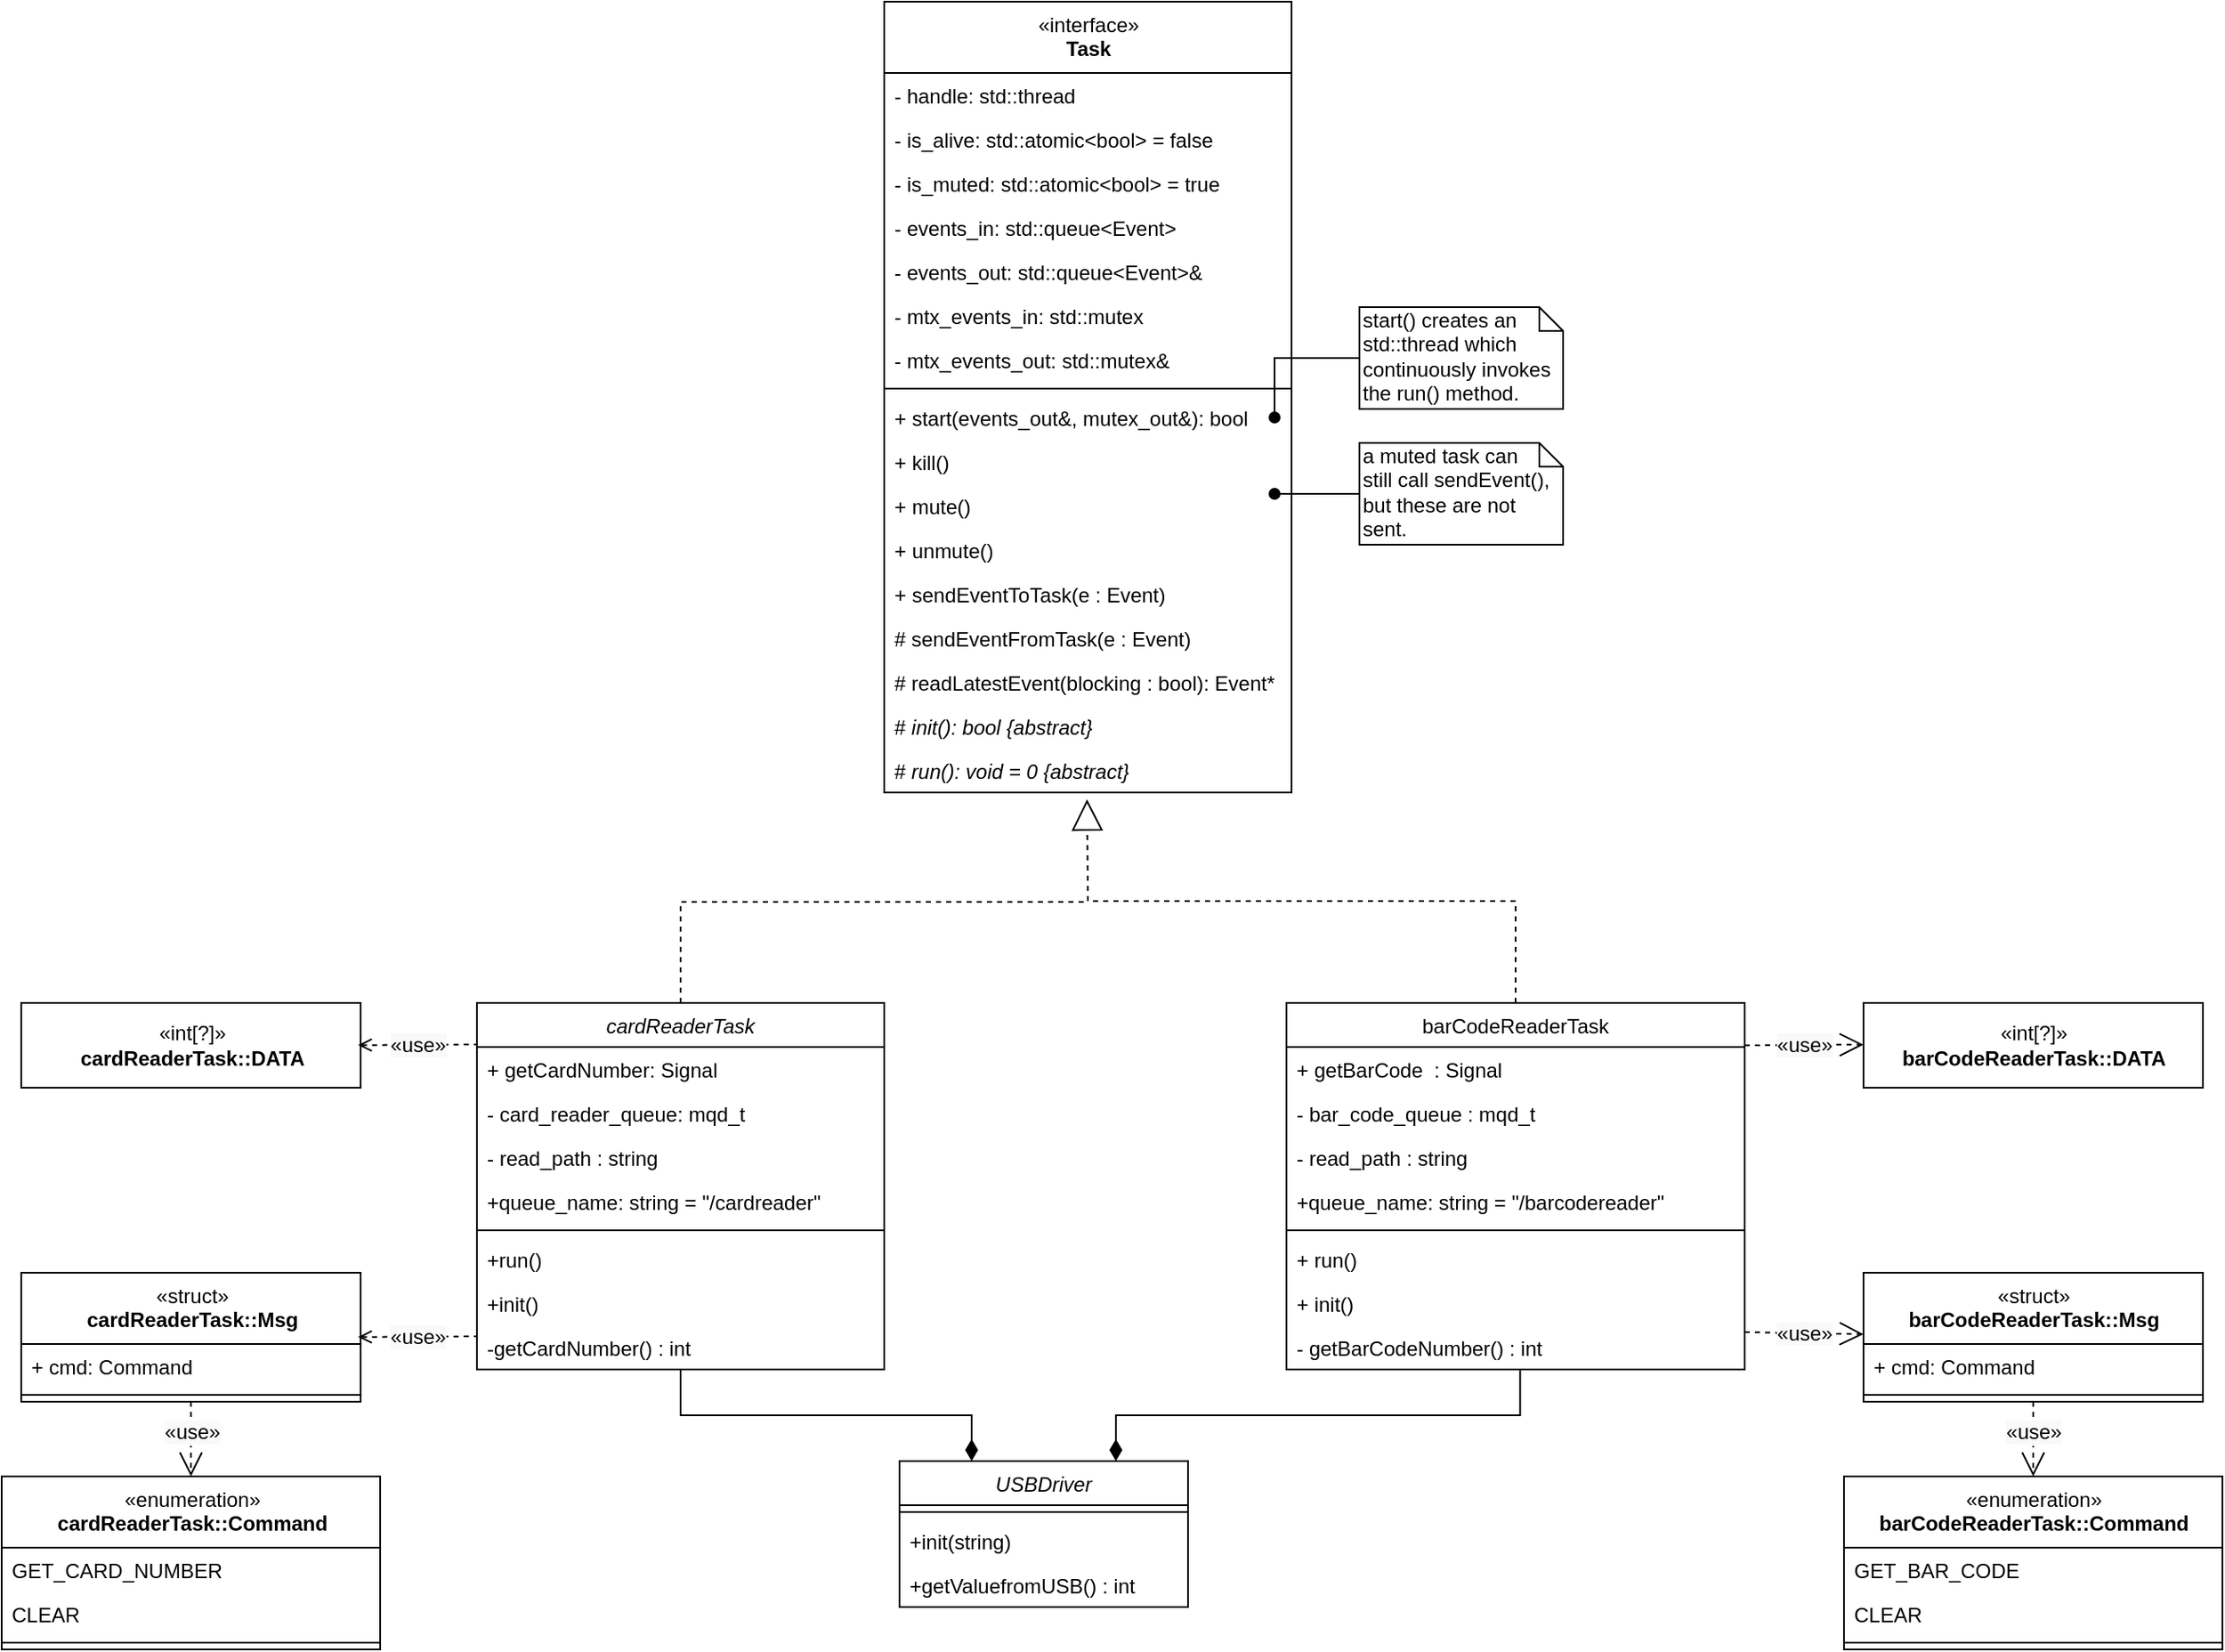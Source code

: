 <mxfile version="13.10.0" type="device"><diagram id="T7n1Kv6DDTlBQNonjWFb" name="Page-1"><mxGraphModel dx="2710" dy="1598" grid="1" gridSize="10" guides="1" tooltips="1" connect="1" arrows="1" fold="1" page="1" pageScale="1" pageWidth="850" pageHeight="1100" math="0" shadow="0"><root><mxCell id="0"/><mxCell id="1" parent="0"/><mxCell id="odIJcG6KCJdxQNQT0jec-30" value="cardReaderTask" style="swimlane;fontStyle=2;align=center;verticalAlign=top;childLayout=stackLayout;horizontal=1;startSize=26;horizontalStack=0;resizeParent=1;resizeLast=0;collapsible=1;marginBottom=0;rounded=0;shadow=0;strokeWidth=1;" vertex="1" parent="1"><mxGeometry x="280" y="650" width="240" height="216" as="geometry"><mxRectangle x="230" y="140" width="160" height="26" as="alternateBounds"/></mxGeometry></mxCell><mxCell id="odIJcG6KCJdxQNQT0jec-31" value="+ getCardNumber: Signal" style="text;align=left;verticalAlign=top;spacingLeft=4;spacingRight=4;overflow=hidden;rotatable=0;points=[[0,0.5],[1,0.5]];portConstraint=eastwest;" vertex="1" parent="odIJcG6KCJdxQNQT0jec-30"><mxGeometry y="26" width="240" height="26" as="geometry"/></mxCell><mxCell id="odIJcG6KCJdxQNQT0jec-32" value="- card_reader_queue: mqd_t" style="text;align=left;verticalAlign=top;spacingLeft=4;spacingRight=4;overflow=hidden;rotatable=0;points=[[0,0.5],[1,0.5]];portConstraint=eastwest;" vertex="1" parent="odIJcG6KCJdxQNQT0jec-30"><mxGeometry y="52" width="240" height="26" as="geometry"/></mxCell><mxCell id="odIJcG6KCJdxQNQT0jec-33" value="- read_path : string" style="text;align=left;verticalAlign=top;spacingLeft=4;spacingRight=4;overflow=hidden;rotatable=0;points=[[0,0.5],[1,0.5]];portConstraint=eastwest;" vertex="1" parent="odIJcG6KCJdxQNQT0jec-30"><mxGeometry y="78" width="240" height="26" as="geometry"/></mxCell><mxCell id="odIJcG6KCJdxQNQT0jec-34" value="+queue_name: string = &quot;/cardreader&quot;" style="text;align=left;verticalAlign=top;spacingLeft=4;spacingRight=4;overflow=hidden;rotatable=0;points=[[0,0.5],[1,0.5]];portConstraint=eastwest;" vertex="1" parent="odIJcG6KCJdxQNQT0jec-30"><mxGeometry y="104" width="240" height="26" as="geometry"/></mxCell><mxCell id="odIJcG6KCJdxQNQT0jec-35" value="" style="line;html=1;strokeWidth=1;align=left;verticalAlign=middle;spacingTop=-1;spacingLeft=3;spacingRight=3;rotatable=0;labelPosition=right;points=[];portConstraint=eastwest;" vertex="1" parent="odIJcG6KCJdxQNQT0jec-30"><mxGeometry y="130" width="240" height="8" as="geometry"/></mxCell><mxCell id="odIJcG6KCJdxQNQT0jec-36" value="+run()" style="text;align=left;verticalAlign=top;spacingLeft=4;spacingRight=4;overflow=hidden;rotatable=0;points=[[0,0.5],[1,0.5]];portConstraint=eastwest;" vertex="1" parent="odIJcG6KCJdxQNQT0jec-30"><mxGeometry y="138" width="240" height="26" as="geometry"/></mxCell><mxCell id="odIJcG6KCJdxQNQT0jec-37" value="+init()" style="text;align=left;verticalAlign=top;spacingLeft=4;spacingRight=4;overflow=hidden;rotatable=0;points=[[0,0.5],[1,0.5]];portConstraint=eastwest;" vertex="1" parent="odIJcG6KCJdxQNQT0jec-30"><mxGeometry y="164" width="240" height="26" as="geometry"/></mxCell><mxCell id="odIJcG6KCJdxQNQT0jec-38" value="-getCardNumber() : int" style="text;align=left;verticalAlign=top;spacingLeft=4;spacingRight=4;overflow=hidden;rotatable=0;points=[[0,0.5],[1,0.5]];portConstraint=eastwest;" vertex="1" parent="odIJcG6KCJdxQNQT0jec-30"><mxGeometry y="190" width="240" height="26" as="geometry"/></mxCell><mxCell id="odIJcG6KCJdxQNQT0jec-39" value="barCodeReaderTask" style="swimlane;fontStyle=0;align=center;verticalAlign=top;childLayout=stackLayout;horizontal=1;startSize=26;horizontalStack=0;resizeParent=1;resizeLast=0;collapsible=1;marginBottom=0;rounded=0;shadow=0;strokeWidth=1;" vertex="1" parent="1"><mxGeometry x="757" y="650" width="270" height="216" as="geometry"><mxRectangle x="550" y="140" width="160" height="26" as="alternateBounds"/></mxGeometry></mxCell><mxCell id="odIJcG6KCJdxQNQT0jec-40" value="+ getBarCode  : Signal" style="text;align=left;verticalAlign=top;spacingLeft=4;spacingRight=4;overflow=hidden;rotatable=0;points=[[0,0.5],[1,0.5]];portConstraint=eastwest;" vertex="1" parent="odIJcG6KCJdxQNQT0jec-39"><mxGeometry y="26" width="270" height="26" as="geometry"/></mxCell><mxCell id="odIJcG6KCJdxQNQT0jec-41" value="- bar_code_queue : mqd_t&#xA;" style="text;align=left;verticalAlign=top;spacingLeft=4;spacingRight=4;overflow=hidden;rotatable=0;points=[[0,0.5],[1,0.5]];portConstraint=eastwest;" vertex="1" parent="odIJcG6KCJdxQNQT0jec-39"><mxGeometry y="52" width="270" height="26" as="geometry"/></mxCell><mxCell id="odIJcG6KCJdxQNQT0jec-42" value="- read_path : string" style="text;align=left;verticalAlign=top;spacingLeft=4;spacingRight=4;overflow=hidden;rotatable=0;points=[[0,0.5],[1,0.5]];portConstraint=eastwest;" vertex="1" parent="odIJcG6KCJdxQNQT0jec-39"><mxGeometry y="78" width="270" height="26" as="geometry"/></mxCell><mxCell id="odIJcG6KCJdxQNQT0jec-43" value="+queue_name: string = &quot;/barcodereader&quot;" style="text;align=left;verticalAlign=top;spacingLeft=4;spacingRight=4;overflow=hidden;rotatable=0;points=[[0,0.5],[1,0.5]];portConstraint=eastwest;" vertex="1" parent="odIJcG6KCJdxQNQT0jec-39"><mxGeometry y="104" width="270" height="26" as="geometry"/></mxCell><mxCell id="odIJcG6KCJdxQNQT0jec-44" value="" style="line;html=1;strokeWidth=1;align=left;verticalAlign=middle;spacingTop=-1;spacingLeft=3;spacingRight=3;rotatable=0;labelPosition=right;points=[];portConstraint=eastwest;" vertex="1" parent="odIJcG6KCJdxQNQT0jec-39"><mxGeometry y="130" width="270" height="8" as="geometry"/></mxCell><mxCell id="odIJcG6KCJdxQNQT0jec-45" value="+ run()" style="text;align=left;verticalAlign=top;spacingLeft=4;spacingRight=4;overflow=hidden;rotatable=0;points=[[0,0.5],[1,0.5]];portConstraint=eastwest;" vertex="1" parent="odIJcG6KCJdxQNQT0jec-39"><mxGeometry y="138" width="270" height="26" as="geometry"/></mxCell><mxCell id="odIJcG6KCJdxQNQT0jec-46" value="+ init()" style="text;align=left;verticalAlign=top;spacingLeft=4;spacingRight=4;overflow=hidden;rotatable=0;points=[[0,0.5],[1,0.5]];portConstraint=eastwest;" vertex="1" parent="odIJcG6KCJdxQNQT0jec-39"><mxGeometry y="164" width="270" height="26" as="geometry"/></mxCell><mxCell id="odIJcG6KCJdxQNQT0jec-47" value="- getBarCodeNumber() : int" style="text;align=left;verticalAlign=top;spacingLeft=4;spacingRight=4;overflow=hidden;rotatable=0;points=[[0,0.5],[1,0.5]];portConstraint=eastwest;" vertex="1" parent="odIJcG6KCJdxQNQT0jec-39"><mxGeometry y="190" width="270" height="26" as="geometry"/></mxCell><mxCell id="odIJcG6KCJdxQNQT0jec-48" style="edgeStyle=orthogonalEdgeStyle;rounded=0;orthogonalLoop=1;jettySize=auto;html=1;exitX=0.25;exitY=0;exitDx=0;exitDy=0;entryX=0.5;entryY=1;entryDx=0;entryDy=0;endArrow=none;endFill=0;endSize=10;startSize=10;startArrow=diamondThin;startFill=1;" edge="1" parent="1" source="odIJcG6KCJdxQNQT0jec-50" target="odIJcG6KCJdxQNQT0jec-30"><mxGeometry relative="1" as="geometry"/></mxCell><mxCell id="odIJcG6KCJdxQNQT0jec-49" style="edgeStyle=orthogonalEdgeStyle;rounded=0;orthogonalLoop=1;jettySize=auto;html=1;exitX=0.75;exitY=0;exitDx=0;exitDy=0;entryX=0.51;entryY=1;entryDx=0;entryDy=0;entryPerimeter=0;endArrow=none;endFill=0;strokeWidth=1;endSize=10;startArrow=diamondThin;startFill=1;startSize=10;" edge="1" parent="1" source="odIJcG6KCJdxQNQT0jec-50" target="odIJcG6KCJdxQNQT0jec-47"><mxGeometry relative="1" as="geometry"/></mxCell><mxCell id="odIJcG6KCJdxQNQT0jec-50" value="USBDriver" style="swimlane;fontStyle=2;align=center;verticalAlign=top;childLayout=stackLayout;horizontal=1;startSize=26;horizontalStack=0;resizeParent=1;resizeLast=0;collapsible=1;marginBottom=0;rounded=0;shadow=0;strokeWidth=1;" vertex="1" parent="1"><mxGeometry x="529" y="920" width="170" height="86" as="geometry"><mxRectangle x="230" y="140" width="160" height="26" as="alternateBounds"/></mxGeometry></mxCell><mxCell id="odIJcG6KCJdxQNQT0jec-51" value="" style="line;html=1;strokeWidth=1;align=left;verticalAlign=middle;spacingTop=-1;spacingLeft=3;spacingRight=3;rotatable=0;labelPosition=right;points=[];portConstraint=eastwest;" vertex="1" parent="odIJcG6KCJdxQNQT0jec-50"><mxGeometry y="26" width="170" height="8" as="geometry"/></mxCell><mxCell id="odIJcG6KCJdxQNQT0jec-52" value="+init(string)" style="text;align=left;verticalAlign=top;spacingLeft=4;spacingRight=4;overflow=hidden;rotatable=0;points=[[0,0.5],[1,0.5]];portConstraint=eastwest;" vertex="1" parent="odIJcG6KCJdxQNQT0jec-50"><mxGeometry y="34" width="170" height="26" as="geometry"/></mxCell><mxCell id="odIJcG6KCJdxQNQT0jec-53" value="+getValuefromUSB() : int" style="text;align=left;verticalAlign=top;spacingLeft=4;spacingRight=4;overflow=hidden;rotatable=0;points=[[0,0.5],[1,0.5]];portConstraint=eastwest;" vertex="1" parent="odIJcG6KCJdxQNQT0jec-50"><mxGeometry y="60" width="170" height="26" as="geometry"/></mxCell><mxCell id="odIJcG6KCJdxQNQT0jec-54" value="&lt;span style=&quot;font-size: 12px ; background-color: rgb(248 , 249 , 250)&quot;&gt;«use»&lt;/span&gt;" style="endArrow=open;endSize=12;dashed=1;html=1;exitX=0.5;exitY=1;exitDx=0;exitDy=0;" edge="1" parent="1" source="odIJcG6KCJdxQNQT0jec-56" target="odIJcG6KCJdxQNQT0jec-59"><mxGeometry x="-0.176" width="160" relative="1" as="geometry"><mxPoint x="1197" y="911" as="sourcePoint"/><mxPoint x="1097" y="975" as="targetPoint"/><mxPoint as="offset"/></mxGeometry></mxCell><mxCell id="odIJcG6KCJdxQNQT0jec-55" value="&lt;span style=&quot;font-size: 12px ; background-color: rgb(248 , 249 , 250)&quot;&gt;«use»&lt;/span&gt;" style="endArrow=open;endSize=12;dashed=1;html=1;exitX=1;exitY=0.5;exitDx=0;exitDy=0;" edge="1" parent="1" target="odIJcG6KCJdxQNQT0jec-56"><mxGeometry width="160" relative="1" as="geometry"><mxPoint x="1027" y="844" as="sourcePoint"/><mxPoint x="1167" y="729" as="targetPoint"/></mxGeometry></mxCell><object label="&lt;span style=&quot;font-weight: normal&quot;&gt;«struct»&lt;br&gt;&lt;/span&gt;barCodeReaderTask::Msg" Reference="https://stackoverflow.com/a/40255633" id="odIJcG6KCJdxQNQT0jec-56"><mxCell style="swimlane;fontStyle=1;align=center;verticalAlign=top;childLayout=stackLayout;horizontal=1;startSize=42;horizontalStack=0;resizeParent=1;resizeParentMax=0;resizeLast=0;collapsible=1;marginBottom=0;html=1;" vertex="1" parent="1"><mxGeometry x="1097" y="809" width="200" height="76" as="geometry"/></mxCell></object><mxCell id="odIJcG6KCJdxQNQT0jec-57" value="+ cmd: Command" style="text;strokeColor=none;fillColor=none;align=left;verticalAlign=top;spacingLeft=4;spacingRight=4;overflow=hidden;rotatable=0;points=[[0,0.5],[1,0.5]];portConstraint=eastwest;" vertex="1" parent="odIJcG6KCJdxQNQT0jec-56"><mxGeometry y="42" width="200" height="26" as="geometry"/></mxCell><mxCell id="odIJcG6KCJdxQNQT0jec-58" value="" style="line;strokeWidth=1;fillColor=none;align=left;verticalAlign=middle;spacingTop=-1;spacingLeft=3;spacingRight=3;rotatable=0;labelPosition=right;points=[];portConstraint=eastwest;" vertex="1" parent="odIJcG6KCJdxQNQT0jec-56"><mxGeometry y="68" width="200" height="8" as="geometry"/></mxCell><object label="&lt;span style=&quot;font-weight: normal&quot;&gt;«enumeration»&lt;br&gt;&lt;/span&gt;barCodeReaderTask::Command" Reference="https://stackoverflow.com/a/40255633" id="odIJcG6KCJdxQNQT0jec-59"><mxCell style="swimlane;fontStyle=1;align=center;verticalAlign=top;childLayout=stackLayout;horizontal=1;startSize=42;horizontalStack=0;resizeParent=1;resizeParentMax=0;resizeLast=0;collapsible=1;marginBottom=0;html=1;" vertex="1" parent="1"><mxGeometry x="1085.5" y="929" width="223" height="102" as="geometry"/></mxCell></object><mxCell id="odIJcG6KCJdxQNQT0jec-60" value="GET_BAR_CODE" style="text;strokeColor=none;fillColor=none;align=left;verticalAlign=top;spacingLeft=4;spacingRight=4;overflow=hidden;rotatable=0;points=[[0,0.5],[1,0.5]];portConstraint=eastwest;" vertex="1" parent="odIJcG6KCJdxQNQT0jec-59"><mxGeometry y="42" width="223" height="26" as="geometry"/></mxCell><mxCell id="odIJcG6KCJdxQNQT0jec-61" value="CLEAR" style="text;strokeColor=none;fillColor=none;align=left;verticalAlign=top;spacingLeft=4;spacingRight=4;overflow=hidden;rotatable=0;points=[[0,0.5],[1,0.5]];portConstraint=eastwest;" vertex="1" parent="odIJcG6KCJdxQNQT0jec-59"><mxGeometry y="68" width="223" height="26" as="geometry"/></mxCell><mxCell id="odIJcG6KCJdxQNQT0jec-62" value="" style="line;strokeWidth=1;fillColor=none;align=left;verticalAlign=middle;spacingTop=-1;spacingLeft=3;spacingRight=3;rotatable=0;labelPosition=right;points=[];portConstraint=eastwest;" vertex="1" parent="odIJcG6KCJdxQNQT0jec-59"><mxGeometry y="94" width="223" height="8" as="geometry"/></mxCell><mxCell id="odIJcG6KCJdxQNQT0jec-80" value="«int[?]»&lt;br&gt;&lt;b&gt;barCodeReaderTask::DATA&lt;/b&gt;" style="html=1;" vertex="1" parent="1"><mxGeometry x="1097" y="650" width="200" height="50" as="geometry"/></mxCell><mxCell id="odIJcG6KCJdxQNQT0jec-81" value="&lt;span style=&quot;font-size: 12px ; background-color: rgb(248 , 249 , 250)&quot;&gt;«use»&lt;/span&gt;" style="endArrow=open;endSize=12;dashed=1;html=1;exitX=1;exitY=0.5;exitDx=0;exitDy=0;" edge="1" parent="1"><mxGeometry width="160" relative="1" as="geometry"><mxPoint x="1027" y="675" as="sourcePoint"/><mxPoint x="1097" y="674.588" as="targetPoint"/></mxGeometry></mxCell><mxCell id="odIJcG6KCJdxQNQT0jec-89" value="" style="endArrow=block;endSize=16;endFill=0;html=1;rounded=0;dashed=1;exitX=0.5;exitY=0;exitDx=0;exitDy=0;edgeStyle=orthogonalEdgeStyle;" edge="1" parent="1" source="odIJcG6KCJdxQNQT0jec-30"><mxGeometry width="160" relative="1" as="geometry"><mxPoint x="639.5" y="630" as="sourcePoint"/><mxPoint x="639.5" y="530" as="targetPoint"/></mxGeometry></mxCell><mxCell id="odIJcG6KCJdxQNQT0jec-90" value="" style="endArrow=none;endSize=16;endFill=0;html=1;rounded=0;dashed=1;exitX=0.5;exitY=0;exitDx=0;exitDy=0;edgeStyle=orthogonalEdgeStyle;" edge="1" parent="1" source="odIJcG6KCJdxQNQT0jec-39"><mxGeometry width="160" relative="1" as="geometry"><mxPoint x="630" y="660" as="sourcePoint"/><mxPoint x="640" y="590" as="targetPoint"/><Array as="points"><mxPoint x="892" y="590"/></Array></mxGeometry></mxCell><mxCell id="odIJcG6KCJdxQNQT0jec-91" value="&lt;span style=&quot;font-size: 12px ; background-color: rgb(248 , 249 , 250)&quot;&gt;«use»&lt;/span&gt;" style="endArrow=open;endSize=12;dashed=1;html=1;exitX=0.5;exitY=1;exitDx=0;exitDy=0;" edge="1" parent="1" source="odIJcG6KCJdxQNQT0jec-92" target="odIJcG6KCJdxQNQT0jec-95"><mxGeometry x="-0.176" width="160" relative="1" as="geometry"><mxPoint x="111.5" y="911" as="sourcePoint"/><mxPoint x="11.5" y="975" as="targetPoint"/><mxPoint as="offset"/></mxGeometry></mxCell><object label="&lt;span style=&quot;font-weight: normal&quot;&gt;«struct»&lt;br&gt;&lt;/span&gt;cardReaderTask::Msg" Reference="https://stackoverflow.com/a/40255633" id="odIJcG6KCJdxQNQT0jec-92"><mxCell style="swimlane;fontStyle=1;align=center;verticalAlign=top;childLayout=stackLayout;horizontal=1;startSize=42;horizontalStack=0;resizeParent=1;resizeParentMax=0;resizeLast=0;collapsible=1;marginBottom=0;html=1;" vertex="1" parent="1"><mxGeometry x="11.5" y="809" width="200" height="76" as="geometry"/></mxCell></object><mxCell id="odIJcG6KCJdxQNQT0jec-93" value="+ cmd: Command" style="text;strokeColor=none;fillColor=none;align=left;verticalAlign=top;spacingLeft=4;spacingRight=4;overflow=hidden;rotatable=0;points=[[0,0.5],[1,0.5]];portConstraint=eastwest;" vertex="1" parent="odIJcG6KCJdxQNQT0jec-92"><mxGeometry y="42" width="200" height="26" as="geometry"/></mxCell><mxCell id="odIJcG6KCJdxQNQT0jec-94" value="" style="line;strokeWidth=1;fillColor=none;align=left;verticalAlign=middle;spacingTop=-1;spacingLeft=3;spacingRight=3;rotatable=0;labelPosition=right;points=[];portConstraint=eastwest;" vertex="1" parent="odIJcG6KCJdxQNQT0jec-92"><mxGeometry y="68" width="200" height="8" as="geometry"/></mxCell><object label="&lt;span style=&quot;font-weight: normal&quot;&gt;«enumeration»&lt;br&gt;&lt;/span&gt;cardReaderTask::Command" Reference="https://stackoverflow.com/a/40255633" id="odIJcG6KCJdxQNQT0jec-95"><mxCell style="swimlane;fontStyle=1;align=center;verticalAlign=top;childLayout=stackLayout;horizontal=1;startSize=42;horizontalStack=0;resizeParent=1;resizeParentMax=0;resizeLast=0;collapsible=1;marginBottom=0;html=1;" vertex="1" parent="1"><mxGeometry y="929" width="223" height="102" as="geometry"/></mxCell></object><mxCell id="odIJcG6KCJdxQNQT0jec-96" value="GET_CARD_NUMBER" style="text;strokeColor=none;fillColor=none;align=left;verticalAlign=top;spacingLeft=4;spacingRight=4;overflow=hidden;rotatable=0;points=[[0,0.5],[1,0.5]];portConstraint=eastwest;" vertex="1" parent="odIJcG6KCJdxQNQT0jec-95"><mxGeometry y="42" width="223" height="26" as="geometry"/></mxCell><mxCell id="odIJcG6KCJdxQNQT0jec-97" value="CLEAR" style="text;strokeColor=none;fillColor=none;align=left;verticalAlign=top;spacingLeft=4;spacingRight=4;overflow=hidden;rotatable=0;points=[[0,0.5],[1,0.5]];portConstraint=eastwest;" vertex="1" parent="odIJcG6KCJdxQNQT0jec-95"><mxGeometry y="68" width="223" height="26" as="geometry"/></mxCell><mxCell id="odIJcG6KCJdxQNQT0jec-98" value="" style="line;strokeWidth=1;fillColor=none;align=left;verticalAlign=middle;spacingTop=-1;spacingLeft=3;spacingRight=3;rotatable=0;labelPosition=right;points=[];portConstraint=eastwest;" vertex="1" parent="odIJcG6KCJdxQNQT0jec-95"><mxGeometry y="94" width="223" height="8" as="geometry"/></mxCell><mxCell id="odIJcG6KCJdxQNQT0jec-99" value="«int[?]»&lt;br&gt;&lt;b&gt;cardReaderTask::DATA&lt;/b&gt;" style="html=1;" vertex="1" parent="1"><mxGeometry x="11.5" y="650" width="200" height="50" as="geometry"/></mxCell><mxCell id="odIJcG6KCJdxQNQT0jec-100" value="&lt;span style=&quot;font-size: 12px ; background-color: rgb(248 , 249 , 250)&quot;&gt;«use»&lt;/span&gt;" style="endArrow=none;endSize=12;dashed=1;html=1;exitX=1;exitY=0.5;exitDx=0;exitDy=0;startArrow=open;startFill=0;endFill=0;" edge="1" parent="1"><mxGeometry width="160" relative="1" as="geometry"><mxPoint x="210" y="674.91" as="sourcePoint"/><mxPoint x="280" y="674.498" as="targetPoint"/></mxGeometry></mxCell><mxCell id="odIJcG6KCJdxQNQT0jec-101" value="&lt;span style=&quot;font-size: 12px ; background-color: rgb(248 , 249 , 250)&quot;&gt;«use»&lt;/span&gt;" style="endArrow=none;endSize=12;dashed=1;html=1;exitX=1;exitY=0.5;exitDx=0;exitDy=0;startArrow=open;startFill=0;endFill=0;" edge="1" parent="1"><mxGeometry width="160" relative="1" as="geometry"><mxPoint x="210" y="846.91" as="sourcePoint"/><mxPoint x="280" y="846.498" as="targetPoint"/></mxGeometry></mxCell><mxCell id="odIJcG6KCJdxQNQT0jec-168" value="start() creates an std::thread which continuously invokes the run() method." style="shape=note;whiteSpace=wrap;html=1;size=14;verticalAlign=top;align=left;spacingTop=-6;" vertex="1" parent="1"><mxGeometry x="800" y="240" width="120" height="60" as="geometry"/></mxCell><object label="&lt;span style=&quot;font-weight: normal&quot;&gt;«interface»&lt;br&gt;&lt;/span&gt;Task" Reference="https://stackoverflow.com/a/40255633" id="odIJcG6KCJdxQNQT0jec-169"><mxCell style="swimlane;fontStyle=1;align=center;verticalAlign=top;childLayout=stackLayout;horizontal=1;startSize=42;horizontalStack=0;resizeParent=1;resizeParentMax=0;resizeLast=0;collapsible=1;marginBottom=0;html=1;" vertex="1" parent="1"><mxGeometry x="520" y="60" width="240" height="466" as="geometry"><mxRectangle x="80" y="80" width="90" height="42" as="alternateBounds"/></mxGeometry></mxCell></object><mxCell id="odIJcG6KCJdxQNQT0jec-170" value="- handle: std::thread" style="text;strokeColor=none;fillColor=none;align=left;verticalAlign=top;spacingLeft=4;spacingRight=4;overflow=hidden;rotatable=0;points=[[0,0.5],[1,0.5]];portConstraint=eastwest;" vertex="1" parent="odIJcG6KCJdxQNQT0jec-169"><mxGeometry y="42" width="240" height="26" as="geometry"/></mxCell><mxCell id="odIJcG6KCJdxQNQT0jec-171" value="- is_alive: std::atomic&lt;bool&gt; = false" style="text;strokeColor=none;fillColor=none;align=left;verticalAlign=top;spacingLeft=4;spacingRight=4;overflow=hidden;rotatable=0;points=[[0,0.5],[1,0.5]];portConstraint=eastwest;" vertex="1" parent="odIJcG6KCJdxQNQT0jec-169"><mxGeometry y="68" width="240" height="26" as="geometry"/></mxCell><mxCell id="odIJcG6KCJdxQNQT0jec-172" value="- is_muted: std::atomic&lt;bool&gt; = true" style="text;strokeColor=none;fillColor=none;align=left;verticalAlign=top;spacingLeft=4;spacingRight=4;overflow=hidden;rotatable=0;points=[[0,0.5],[1,0.5]];portConstraint=eastwest;" vertex="1" parent="odIJcG6KCJdxQNQT0jec-169"><mxGeometry y="94" width="240" height="26" as="geometry"/></mxCell><mxCell id="odIJcG6KCJdxQNQT0jec-173" value="- events_in: std::queue&lt;Event&gt;" style="text;strokeColor=none;fillColor=none;align=left;verticalAlign=top;spacingLeft=4;spacingRight=4;overflow=hidden;rotatable=0;points=[[0,0.5],[1,0.5]];portConstraint=eastwest;" vertex="1" parent="odIJcG6KCJdxQNQT0jec-169"><mxGeometry y="120" width="240" height="26" as="geometry"/></mxCell><mxCell id="odIJcG6KCJdxQNQT0jec-174" value="- events_out: std::queue&lt;Event&gt;&amp;" style="text;strokeColor=none;fillColor=none;align=left;verticalAlign=top;spacingLeft=4;spacingRight=4;overflow=hidden;rotatable=0;points=[[0,0.5],[1,0.5]];portConstraint=eastwest;" vertex="1" parent="odIJcG6KCJdxQNQT0jec-169"><mxGeometry y="146" width="240" height="26" as="geometry"/></mxCell><mxCell id="odIJcG6KCJdxQNQT0jec-175" value="- mtx_events_in: std::mutex" style="text;strokeColor=none;fillColor=none;align=left;verticalAlign=top;spacingLeft=4;spacingRight=4;overflow=hidden;rotatable=0;points=[[0,0.5],[1,0.5]];portConstraint=eastwest;" vertex="1" parent="odIJcG6KCJdxQNQT0jec-169"><mxGeometry y="172" width="240" height="26" as="geometry"/></mxCell><mxCell id="odIJcG6KCJdxQNQT0jec-176" value="- mtx_events_out: std::mutex&amp;" style="text;strokeColor=none;fillColor=none;align=left;verticalAlign=top;spacingLeft=4;spacingRight=4;overflow=hidden;rotatable=0;points=[[0,0.5],[1,0.5]];portConstraint=eastwest;" vertex="1" parent="odIJcG6KCJdxQNQT0jec-169"><mxGeometry y="198" width="240" height="26" as="geometry"/></mxCell><mxCell id="odIJcG6KCJdxQNQT0jec-177" value="" style="line;strokeWidth=1;fillColor=none;align=left;verticalAlign=middle;spacingTop=-1;spacingLeft=3;spacingRight=3;rotatable=0;labelPosition=right;points=[];portConstraint=eastwest;" vertex="1" parent="odIJcG6KCJdxQNQT0jec-169"><mxGeometry y="224" width="240" height="8" as="geometry"/></mxCell><mxCell id="odIJcG6KCJdxQNQT0jec-178" value="+ start(events_out&amp;, mutex_out&amp;): bool" style="text;strokeColor=none;fillColor=none;align=left;verticalAlign=top;spacingLeft=4;spacingRight=4;overflow=hidden;rotatable=0;points=[[0,0.5],[1,0.5]];portConstraint=eastwest;" vertex="1" parent="odIJcG6KCJdxQNQT0jec-169"><mxGeometry y="232" width="240" height="26" as="geometry"/></mxCell><mxCell id="odIJcG6KCJdxQNQT0jec-179" value="+ kill()" style="text;strokeColor=none;fillColor=none;align=left;verticalAlign=top;spacingLeft=4;spacingRight=4;overflow=hidden;rotatable=0;points=[[0,0.5],[1,0.5]];portConstraint=eastwest;" vertex="1" parent="odIJcG6KCJdxQNQT0jec-169"><mxGeometry y="258" width="240" height="26" as="geometry"/></mxCell><mxCell id="odIJcG6KCJdxQNQT0jec-180" value="+ mute()" style="text;strokeColor=none;fillColor=none;align=left;verticalAlign=top;spacingLeft=4;spacingRight=4;overflow=hidden;rotatable=0;points=[[0,0.5],[1,0.5]];portConstraint=eastwest;" vertex="1" parent="odIJcG6KCJdxQNQT0jec-169"><mxGeometry y="284" width="240" height="26" as="geometry"/></mxCell><mxCell id="odIJcG6KCJdxQNQT0jec-181" value="+ unmute()" style="text;strokeColor=none;fillColor=none;align=left;verticalAlign=top;spacingLeft=4;spacingRight=4;overflow=hidden;rotatable=0;points=[[0,0.5],[1,0.5]];portConstraint=eastwest;" vertex="1" parent="odIJcG6KCJdxQNQT0jec-169"><mxGeometry y="310" width="240" height="26" as="geometry"/></mxCell><mxCell id="odIJcG6KCJdxQNQT0jec-182" value="+ sendEventToTask(e : Event)" style="text;strokeColor=none;fillColor=none;align=left;verticalAlign=top;spacingLeft=4;spacingRight=4;overflow=hidden;rotatable=0;points=[[0,0.5],[1,0.5]];portConstraint=eastwest;" vertex="1" parent="odIJcG6KCJdxQNQT0jec-169"><mxGeometry y="336" width="240" height="26" as="geometry"/></mxCell><mxCell id="odIJcG6KCJdxQNQT0jec-183" value="# sendEventFromTask(e : Event)" style="text;strokeColor=none;fillColor=none;align=left;verticalAlign=top;spacingLeft=4;spacingRight=4;overflow=hidden;rotatable=0;points=[[0,0.5],[1,0.5]];portConstraint=eastwest;" vertex="1" parent="odIJcG6KCJdxQNQT0jec-169"><mxGeometry y="362" width="240" height="26" as="geometry"/></mxCell><mxCell id="odIJcG6KCJdxQNQT0jec-184" value="# readLatestEvent(blocking : bool): Event*" style="text;strokeColor=none;fillColor=none;align=left;verticalAlign=top;spacingLeft=4;spacingRight=4;overflow=hidden;rotatable=0;points=[[0,0.5],[1,0.5]];portConstraint=eastwest;" vertex="1" parent="odIJcG6KCJdxQNQT0jec-169"><mxGeometry y="388" width="240" height="26" as="geometry"/></mxCell><mxCell id="odIJcG6KCJdxQNQT0jec-185" value="&lt;span style=&quot;font-style: normal&quot;&gt;#&lt;/span&gt; init(): bool {abstract}" style="text;strokeColor=none;fillColor=none;align=left;verticalAlign=top;spacingLeft=4;spacingRight=4;overflow=hidden;rotatable=0;points=[[0,0.5],[1,0.5]];portConstraint=eastwest;fontStyle=2;html=1;" vertex="1" parent="odIJcG6KCJdxQNQT0jec-169"><mxGeometry y="414" width="240" height="26" as="geometry"/></mxCell><mxCell id="odIJcG6KCJdxQNQT0jec-186" value="&lt;span style=&quot;font-style: normal&quot;&gt;#&lt;/span&gt; run(): void = 0 {abstract}" style="text;strokeColor=none;fillColor=none;align=left;verticalAlign=top;spacingLeft=4;spacingRight=4;overflow=hidden;rotatable=0;points=[[0,0.5],[1,0.5]];portConstraint=eastwest;fontStyle=2;html=1;" vertex="1" parent="odIJcG6KCJdxQNQT0jec-169"><mxGeometry y="440" width="240" height="26" as="geometry"/></mxCell><mxCell id="odIJcG6KCJdxQNQT0jec-187" style="edgeStyle=orthogonalEdgeStyle;rounded=0;orthogonalLoop=1;jettySize=auto;html=1;endArrow=oval;endFill=1;" edge="1" parent="1" source="odIJcG6KCJdxQNQT0jec-168"><mxGeometry relative="1" as="geometry"><mxPoint x="750" y="305" as="targetPoint"/><Array as="points"><mxPoint x="750" y="270"/></Array></mxGeometry></mxCell><mxCell id="odIJcG6KCJdxQNQT0jec-188" value="a muted task can&lt;br&gt;still call sendEvent(),&lt;br&gt;but these are not sent." style="shape=note;whiteSpace=wrap;html=1;size=14;verticalAlign=top;align=left;spacingTop=-6;" vertex="1" parent="1"><mxGeometry x="800" y="320" width="120" height="60" as="geometry"/></mxCell><mxCell id="odIJcG6KCJdxQNQT0jec-189" style="edgeStyle=orthogonalEdgeStyle;rounded=0;orthogonalLoop=1;jettySize=auto;html=1;endArrow=oval;endFill=1;" edge="1" parent="1" source="odIJcG6KCJdxQNQT0jec-188"><mxGeometry relative="1" as="geometry"><mxPoint x="750" y="350" as="targetPoint"/></mxGeometry></mxCell></root></mxGraphModel></diagram></mxfile>